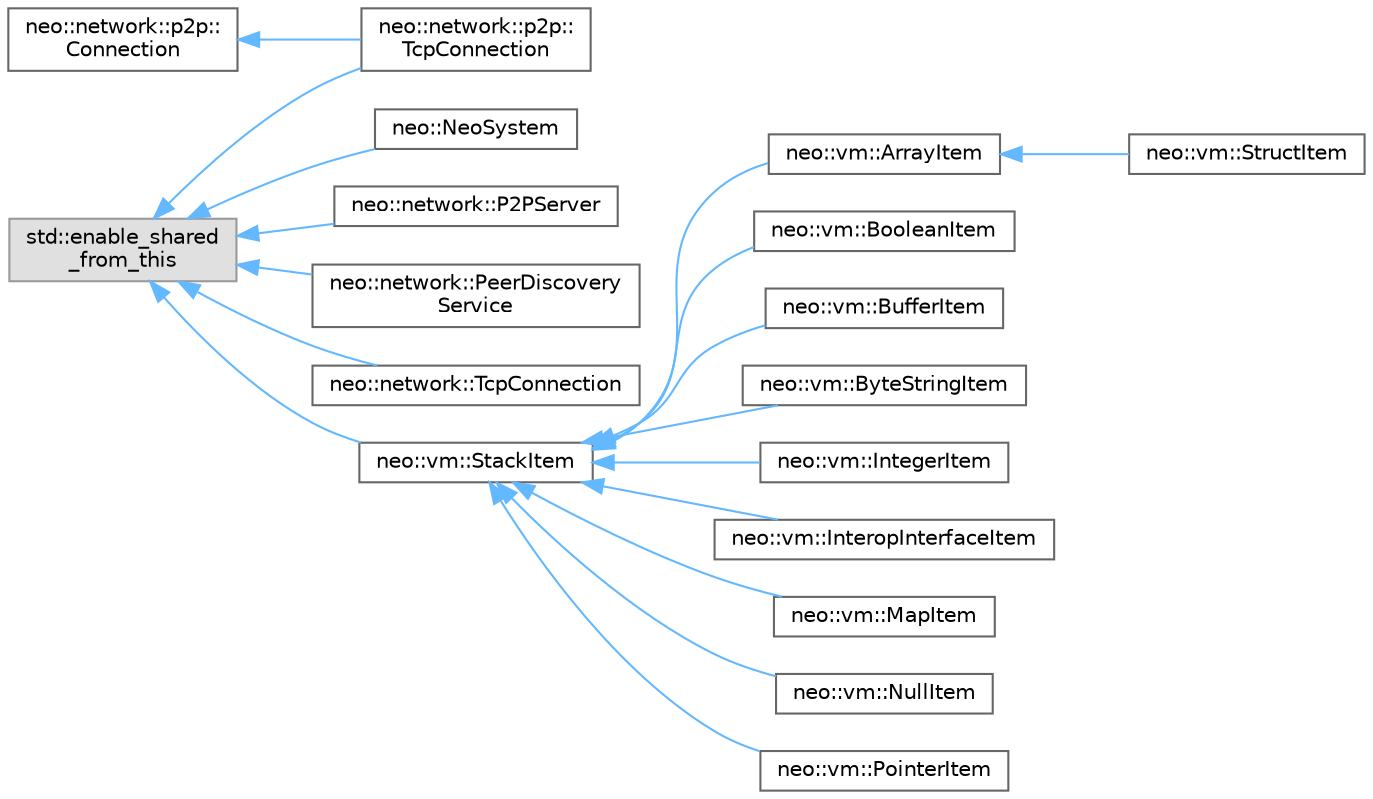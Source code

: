 digraph "Graphical Class Hierarchy"
{
 // LATEX_PDF_SIZE
  bgcolor="transparent";
  edge [fontname=Helvetica,fontsize=10,labelfontname=Helvetica,labelfontsize=10];
  node [fontname=Helvetica,fontsize=10,shape=box,height=0.2,width=0.4];
  rankdir="LR";
  Node0 [id="Node000000",label="neo::network::p2p::\lConnection",height=0.2,width=0.4,color="grey40", fillcolor="white", style="filled",URL="$classneo_1_1network_1_1p2p_1_1_connection.html",tooltip="Represents a connection to a remote node."];
  Node0 -> Node1 [id="edge243_Node000000_Node000001",dir="back",color="steelblue1",style="solid",tooltip=" "];
  Node1 [id="Node000001",label="neo::network::p2p::\lTcpConnection",height=0.2,width=0.4,color="grey40", fillcolor="white", style="filled",URL="$classneo_1_1network_1_1p2p_1_1_tcp_connection.html",tooltip="Represents a TCP connection to a remote node."];
  Node2 [id="Node000002",label="std::enable_shared\l_from_this",height=0.2,width=0.4,color="grey60", fillcolor="#E0E0E0", style="filled",tooltip=" "];
  Node2 -> Node3 [id="edge244_Node000002_Node000003",dir="back",color="steelblue1",style="solid",tooltip=" "];
  Node3 [id="Node000003",label="neo::NeoSystem",height=0.2,width=0.4,color="grey40", fillcolor="white", style="filled",URL="$classneo_1_1_neo_system.html",tooltip="Represents the basic unit that contains all the components required for running of a NEO node."];
  Node2 -> Node4 [id="edge245_Node000002_Node000004",dir="back",color="steelblue1",style="solid",tooltip=" "];
  Node4 [id="Node000004",label="neo::network::P2PServer",height=0.2,width=0.4,color="grey40", fillcolor="white", style="filled",URL="$classneo_1_1network_1_1_p2_p_server.html",tooltip="Represents a P2P server."];
  Node2 -> Node5 [id="edge246_Node000002_Node000005",dir="back",color="steelblue1",style="solid",tooltip=" "];
  Node5 [id="Node000005",label="neo::network::PeerDiscovery\lService",height=0.2,width=0.4,color="grey40", fillcolor="white", style="filled",URL="$classneo_1_1network_1_1_peer_discovery_service.html",tooltip="Represents a peer discovery service that manages known peers and connection attempts."];
  Node2 -> Node6 [id="edge247_Node000002_Node000006",dir="back",color="steelblue1",style="solid",tooltip=" "];
  Node6 [id="Node000006",label="neo::network::TcpConnection",height=0.2,width=0.4,color="grey40", fillcolor="white", style="filled",URL="$classneo_1_1network_1_1_tcp_connection.html",tooltip="Represents a TCP connection."];
  Node2 -> Node1 [id="edge248_Node000002_Node000001",dir="back",color="steelblue1",style="solid",tooltip=" "];
  Node2 -> Node7 [id="edge249_Node000002_Node000007",dir="back",color="steelblue1",style="solid",tooltip=" "];
  Node7 [id="Node000007",label="neo::vm::StackItem",height=0.2,width=0.4,color="grey40", fillcolor="white", style="filled",URL="$classneo_1_1vm_1_1_stack_item.html",tooltip="Represents a stack item in the VM."];
  Node7 -> Node8 [id="edge250_Node000007_Node000008",dir="back",color="steelblue1",style="solid",tooltip=" "];
  Node8 [id="Node000008",label="neo::vm::ArrayItem",height=0.2,width=0.4,color="grey40", fillcolor="white", style="filled",URL="$classneo_1_1vm_1_1_array_item.html",tooltip="Represents an array stack item."];
  Node8 -> Node9 [id="edge251_Node000008_Node000009",dir="back",color="steelblue1",style="solid",tooltip=" "];
  Node9 [id="Node000009",label="neo::vm::StructItem",height=0.2,width=0.4,color="grey40", fillcolor="white", style="filled",URL="$classneo_1_1vm_1_1_struct_item.html",tooltip="Represents a struct stack item."];
  Node7 -> Node10 [id="edge252_Node000007_Node000010",dir="back",color="steelblue1",style="solid",tooltip=" "];
  Node10 [id="Node000010",label="neo::vm::BooleanItem",height=0.2,width=0.4,color="grey40", fillcolor="white", style="filled",URL="$classneo_1_1vm_1_1_boolean_item.html",tooltip="Represents a boolean stack item."];
  Node7 -> Node11 [id="edge253_Node000007_Node000011",dir="back",color="steelblue1",style="solid",tooltip=" "];
  Node11 [id="Node000011",label="neo::vm::BufferItem",height=0.2,width=0.4,color="grey40", fillcolor="white", style="filled",URL="$classneo_1_1vm_1_1_buffer_item.html",tooltip="Represents a buffer stack item."];
  Node7 -> Node12 [id="edge254_Node000007_Node000012",dir="back",color="steelblue1",style="solid",tooltip=" "];
  Node12 [id="Node000012",label="neo::vm::ByteStringItem",height=0.2,width=0.4,color="grey40", fillcolor="white", style="filled",URL="$classneo_1_1vm_1_1_byte_string_item.html",tooltip="Represents a byte string stack item."];
  Node7 -> Node13 [id="edge255_Node000007_Node000013",dir="back",color="steelblue1",style="solid",tooltip=" "];
  Node13 [id="Node000013",label="neo::vm::IntegerItem",height=0.2,width=0.4,color="grey40", fillcolor="white", style="filled",URL="$classneo_1_1vm_1_1_integer_item.html",tooltip="Represents an integer stack item."];
  Node7 -> Node14 [id="edge256_Node000007_Node000014",dir="back",color="steelblue1",style="solid",tooltip=" "];
  Node14 [id="Node000014",label="neo::vm::InteropInterfaceItem",height=0.2,width=0.4,color="grey40", fillcolor="white", style="filled",URL="$classneo_1_1vm_1_1_interop_interface_item.html",tooltip="Represents an interop interface stack item."];
  Node7 -> Node15 [id="edge257_Node000007_Node000015",dir="back",color="steelblue1",style="solid",tooltip=" "];
  Node15 [id="Node000015",label="neo::vm::MapItem",height=0.2,width=0.4,color="grey40", fillcolor="white", style="filled",URL="$classneo_1_1vm_1_1_map_item.html",tooltip="Represents a map stack item."];
  Node7 -> Node16 [id="edge258_Node000007_Node000016",dir="back",color="steelblue1",style="solid",tooltip=" "];
  Node16 [id="Node000016",label="neo::vm::NullItem",height=0.2,width=0.4,color="grey40", fillcolor="white", style="filled",URL="$classneo_1_1vm_1_1_null_item.html",tooltip="Represents a null stack item."];
  Node7 -> Node17 [id="edge259_Node000007_Node000017",dir="back",color="steelblue1",style="solid",tooltip=" "];
  Node17 [id="Node000017",label="neo::vm::PointerItem",height=0.2,width=0.4,color="grey40", fillcolor="white", style="filled",URL="$classneo_1_1vm_1_1_pointer_item.html",tooltip="Represents a pointer stack item."];
}
